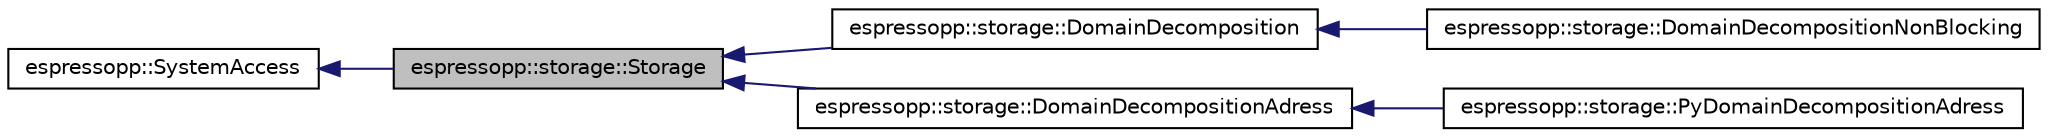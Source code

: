 digraph G
{
  edge [fontname="Helvetica",fontsize="10",labelfontname="Helvetica",labelfontsize="10"];
  node [fontname="Helvetica",fontsize="10",shape=record];
  rankdir="LR";
  Node1 [label="espressopp::storage::Storage",height=0.2,width=0.4,color="black", fillcolor="grey75", style="filled" fontcolor="black"];
  Node2 -> Node1 [dir="back",color="midnightblue",fontsize="10",style="solid",fontname="Helvetica"];
  Node2 [label="espressopp::SystemAccess",height=0.2,width=0.4,color="black", fillcolor="white", style="filled",URL="$classespressopp_1_1SystemAccess.html",tooltip="Common base class for all classes that need access to the system."];
  Node1 -> Node3 [dir="back",color="midnightblue",fontsize="10",style="solid",fontname="Helvetica"];
  Node3 [label="espressopp::storage::DomainDecomposition",height=0.2,width=0.4,color="black", fillcolor="white", style="filled",URL="$classespressopp_1_1storage_1_1DomainDecomposition.html"];
  Node3 -> Node4 [dir="back",color="midnightblue",fontsize="10",style="solid",fontname="Helvetica"];
  Node4 [label="espressopp::storage::DomainDecompositionNonBlocking",height=0.2,width=0.4,color="black", fillcolor="white", style="filled",URL="$classespressopp_1_1storage_1_1DomainDecompositionNonBlocking.html"];
  Node1 -> Node5 [dir="back",color="midnightblue",fontsize="10",style="solid",fontname="Helvetica"];
  Node5 [label="espressopp::storage::DomainDecompositionAdress",height=0.2,width=0.4,color="black", fillcolor="white", style="filled",URL="$classespressopp_1_1storage_1_1DomainDecompositionAdress.html"];
  Node5 -> Node6 [dir="back",color="midnightblue",fontsize="10",style="solid",fontname="Helvetica"];
  Node6 [label="espressopp::storage::PyDomainDecompositionAdress",height=0.2,width=0.4,color="black", fillcolor="white", style="filled",URL="$classespressopp_1_1storage_1_1PyDomainDecompositionAdress.html"];
}
